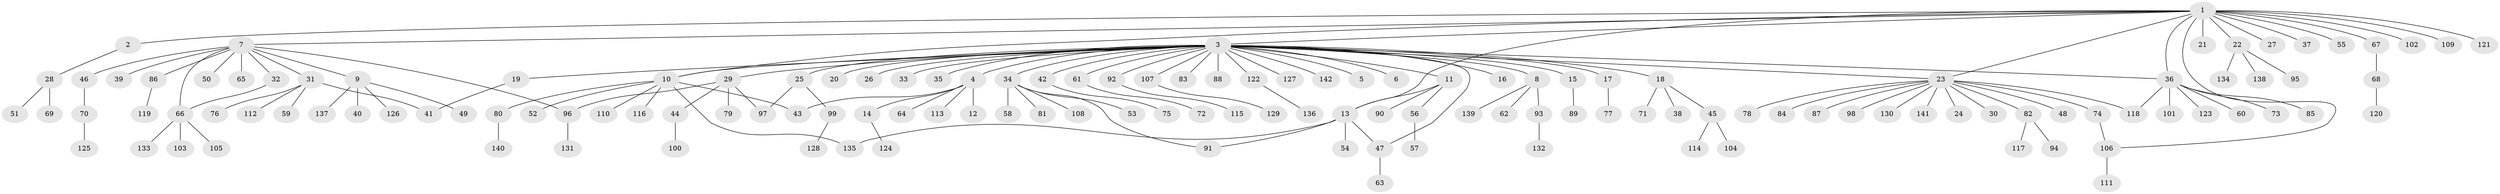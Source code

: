 // Generated by graph-tools (version 1.1) at 2025/35/03/09/25 02:35:50]
// undirected, 142 vertices, 155 edges
graph export_dot {
graph [start="1"]
  node [color=gray90,style=filled];
  1;
  2;
  3;
  4;
  5;
  6;
  7;
  8;
  9;
  10;
  11;
  12;
  13;
  14;
  15;
  16;
  17;
  18;
  19;
  20;
  21;
  22;
  23;
  24;
  25;
  26;
  27;
  28;
  29;
  30;
  31;
  32;
  33;
  34;
  35;
  36;
  37;
  38;
  39;
  40;
  41;
  42;
  43;
  44;
  45;
  46;
  47;
  48;
  49;
  50;
  51;
  52;
  53;
  54;
  55;
  56;
  57;
  58;
  59;
  60;
  61;
  62;
  63;
  64;
  65;
  66;
  67;
  68;
  69;
  70;
  71;
  72;
  73;
  74;
  75;
  76;
  77;
  78;
  79;
  80;
  81;
  82;
  83;
  84;
  85;
  86;
  87;
  88;
  89;
  90;
  91;
  92;
  93;
  94;
  95;
  96;
  97;
  98;
  99;
  100;
  101;
  102;
  103;
  104;
  105;
  106;
  107;
  108;
  109;
  110;
  111;
  112;
  113;
  114;
  115;
  116;
  117;
  118;
  119;
  120;
  121;
  122;
  123;
  124;
  125;
  126;
  127;
  128;
  129;
  130;
  131;
  132;
  133;
  134;
  135;
  136;
  137;
  138;
  139;
  140;
  141;
  142;
  1 -- 2;
  1 -- 3;
  1 -- 7;
  1 -- 10;
  1 -- 13;
  1 -- 21;
  1 -- 22;
  1 -- 23;
  1 -- 27;
  1 -- 36;
  1 -- 37;
  1 -- 55;
  1 -- 67;
  1 -- 102;
  1 -- 106;
  1 -- 109;
  1 -- 121;
  2 -- 28;
  3 -- 4;
  3 -- 5;
  3 -- 6;
  3 -- 8;
  3 -- 10;
  3 -- 11;
  3 -- 15;
  3 -- 16;
  3 -- 17;
  3 -- 18;
  3 -- 19;
  3 -- 20;
  3 -- 23;
  3 -- 25;
  3 -- 26;
  3 -- 29;
  3 -- 33;
  3 -- 34;
  3 -- 35;
  3 -- 36;
  3 -- 42;
  3 -- 47;
  3 -- 61;
  3 -- 83;
  3 -- 88;
  3 -- 92;
  3 -- 107;
  3 -- 122;
  3 -- 127;
  3 -- 142;
  4 -- 12;
  4 -- 14;
  4 -- 43;
  4 -- 64;
  4 -- 113;
  7 -- 9;
  7 -- 31;
  7 -- 32;
  7 -- 39;
  7 -- 46;
  7 -- 50;
  7 -- 65;
  7 -- 66;
  7 -- 86;
  7 -- 96;
  8 -- 62;
  8 -- 93;
  8 -- 139;
  9 -- 40;
  9 -- 49;
  9 -- 126;
  9 -- 137;
  10 -- 43;
  10 -- 52;
  10 -- 80;
  10 -- 110;
  10 -- 116;
  10 -- 135;
  11 -- 13;
  11 -- 56;
  11 -- 90;
  13 -- 47;
  13 -- 54;
  13 -- 91;
  13 -- 135;
  14 -- 124;
  15 -- 89;
  17 -- 77;
  18 -- 38;
  18 -- 45;
  18 -- 71;
  19 -- 41;
  22 -- 95;
  22 -- 134;
  22 -- 138;
  23 -- 24;
  23 -- 30;
  23 -- 48;
  23 -- 74;
  23 -- 78;
  23 -- 82;
  23 -- 84;
  23 -- 87;
  23 -- 98;
  23 -- 118;
  23 -- 130;
  23 -- 141;
  25 -- 97;
  25 -- 99;
  28 -- 51;
  28 -- 69;
  29 -- 44;
  29 -- 79;
  29 -- 96;
  29 -- 97;
  31 -- 41;
  31 -- 59;
  31 -- 76;
  31 -- 112;
  32 -- 66;
  34 -- 53;
  34 -- 58;
  34 -- 81;
  34 -- 91;
  34 -- 108;
  36 -- 60;
  36 -- 73;
  36 -- 85;
  36 -- 101;
  36 -- 118;
  36 -- 123;
  42 -- 75;
  44 -- 100;
  45 -- 104;
  45 -- 114;
  46 -- 70;
  47 -- 63;
  56 -- 57;
  61 -- 72;
  66 -- 103;
  66 -- 105;
  66 -- 133;
  67 -- 68;
  68 -- 120;
  70 -- 125;
  74 -- 106;
  80 -- 140;
  82 -- 94;
  82 -- 117;
  86 -- 119;
  92 -- 115;
  93 -- 132;
  96 -- 131;
  99 -- 128;
  106 -- 111;
  107 -- 129;
  122 -- 136;
}
